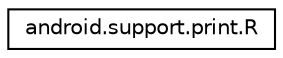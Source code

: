 digraph "Graphical Class Hierarchy"
{
 // LATEX_PDF_SIZE
  edge [fontname="Helvetica",fontsize="10",labelfontname="Helvetica",labelfontsize="10"];
  node [fontname="Helvetica",fontsize="10",shape=record];
  rankdir="LR";
  Node0 [label="android.support.print.R",height=0.2,width=0.4,color="black", fillcolor="white", style="filled",URL="$classandroid_1_1support_1_1print_1_1_r.html",tooltip=" "];
}
